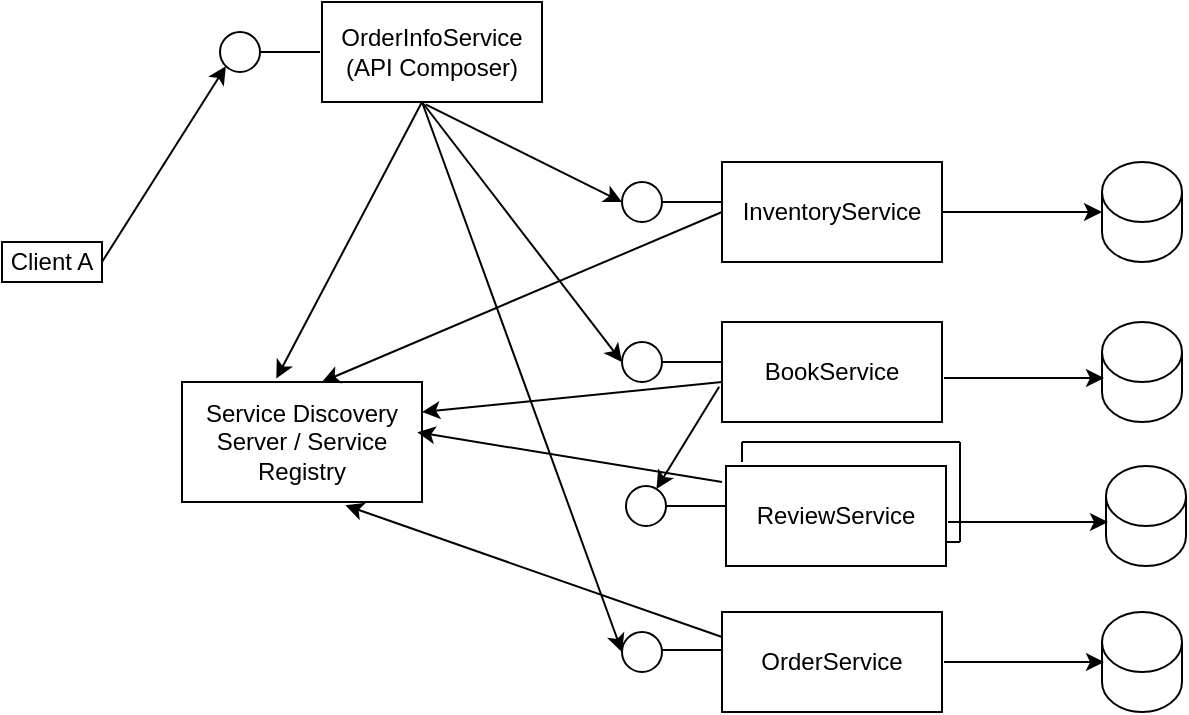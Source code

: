<mxfile version="26.0.11">
  <diagram id="yvi8D_Mabd3kGTDyu403" name="Page-1">
    <mxGraphModel dx="989" dy="509" grid="1" gridSize="10" guides="1" tooltips="1" connect="1" arrows="1" fold="1" page="1" pageScale="1" pageWidth="850" pageHeight="1100" math="0" shadow="0">
      <root>
        <mxCell id="0" />
        <mxCell id="1" parent="0" />
        <mxCell id="Vncvu1EEu2WYUHLNXOCo-1" value="OrderInfoService&lt;div&gt;(API Composer)&lt;/div&gt;" style="html=1;whiteSpace=wrap;" parent="1" vertex="1">
          <mxGeometry x="200" y="40" width="110" height="50" as="geometry" />
        </mxCell>
        <mxCell id="Vncvu1EEu2WYUHLNXOCo-2" value="InventoryService" style="html=1;whiteSpace=wrap;" parent="1" vertex="1">
          <mxGeometry x="400" y="120" width="110" height="50" as="geometry" />
        </mxCell>
        <mxCell id="Vncvu1EEu2WYUHLNXOCo-4" value="" style="ellipse;whiteSpace=wrap;html=1;aspect=fixed;" parent="1" vertex="1">
          <mxGeometry x="350" y="130" width="20" height="20" as="geometry" />
        </mxCell>
        <mxCell id="Vncvu1EEu2WYUHLNXOCo-5" value="" style="endArrow=none;html=1;rounded=0;" parent="1" edge="1">
          <mxGeometry width="50" height="50" relative="1" as="geometry">
            <mxPoint x="370" y="140" as="sourcePoint" />
            <mxPoint x="400" y="140" as="targetPoint" />
          </mxGeometry>
        </mxCell>
        <mxCell id="Vncvu1EEu2WYUHLNXOCo-7" value="BookService" style="html=1;whiteSpace=wrap;" parent="1" vertex="1">
          <mxGeometry x="400" y="200" width="110" height="50" as="geometry" />
        </mxCell>
        <mxCell id="Vncvu1EEu2WYUHLNXOCo-8" value="" style="ellipse;whiteSpace=wrap;html=1;aspect=fixed;" parent="1" vertex="1">
          <mxGeometry x="350" y="210" width="20" height="20" as="geometry" />
        </mxCell>
        <mxCell id="Vncvu1EEu2WYUHLNXOCo-9" value="" style="endArrow=none;html=1;rounded=0;" parent="1" edge="1">
          <mxGeometry width="50" height="50" relative="1" as="geometry">
            <mxPoint x="370" y="220" as="sourcePoint" />
            <mxPoint x="400" y="220" as="targetPoint" />
          </mxGeometry>
        </mxCell>
        <mxCell id="Vncvu1EEu2WYUHLNXOCo-10" value="OrderService" style="html=1;whiteSpace=wrap;" parent="1" vertex="1">
          <mxGeometry x="400" y="345" width="110" height="50" as="geometry" />
        </mxCell>
        <mxCell id="Vncvu1EEu2WYUHLNXOCo-11" value="" style="ellipse;whiteSpace=wrap;html=1;aspect=fixed;" parent="1" vertex="1">
          <mxGeometry x="350" y="355" width="20" height="20" as="geometry" />
        </mxCell>
        <mxCell id="Vncvu1EEu2WYUHLNXOCo-12" value="" style="endArrow=none;html=1;rounded=0;" parent="1" edge="1">
          <mxGeometry width="50" height="50" relative="1" as="geometry">
            <mxPoint x="370" y="364" as="sourcePoint" />
            <mxPoint x="400" y="364" as="targetPoint" />
          </mxGeometry>
        </mxCell>
        <mxCell id="Vncvu1EEu2WYUHLNXOCo-13" value="" style="shape=cylinder3;whiteSpace=wrap;html=1;boundedLbl=1;backgroundOutline=1;size=15;" parent="1" vertex="1">
          <mxGeometry x="590" y="120" width="40" height="50" as="geometry" />
        </mxCell>
        <mxCell id="Vncvu1EEu2WYUHLNXOCo-16" value="" style="shape=cylinder3;whiteSpace=wrap;html=1;boundedLbl=1;backgroundOutline=1;size=15;" parent="1" vertex="1">
          <mxGeometry x="590" y="200" width="40" height="50" as="geometry" />
        </mxCell>
        <mxCell id="Vncvu1EEu2WYUHLNXOCo-17" value="" style="shape=cylinder3;whiteSpace=wrap;html=1;boundedLbl=1;backgroundOutline=1;size=15;" parent="1" vertex="1">
          <mxGeometry x="590" y="345" width="40" height="50" as="geometry" />
        </mxCell>
        <mxCell id="Vncvu1EEu2WYUHLNXOCo-20" value="" style="endArrow=none;html=1;rounded=0;" parent="1" edge="1">
          <mxGeometry width="50" height="50" relative="1" as="geometry">
            <mxPoint x="169" y="65" as="sourcePoint" />
            <mxPoint x="199" y="65" as="targetPoint" />
          </mxGeometry>
        </mxCell>
        <mxCell id="Vncvu1EEu2WYUHLNXOCo-21" value="" style="ellipse;whiteSpace=wrap;html=1;aspect=fixed;" parent="1" vertex="1">
          <mxGeometry x="149" y="55" width="20" height="20" as="geometry" />
        </mxCell>
        <mxCell id="Vncvu1EEu2WYUHLNXOCo-22" value="" style="endArrow=classic;html=1;rounded=0;entryX=0;entryY=0.5;entryDx=0;entryDy=0;exitX=0.471;exitY=1.023;exitDx=0;exitDy=0;exitPerimeter=0;" parent="1" source="Vncvu1EEu2WYUHLNXOCo-1" target="Vncvu1EEu2WYUHLNXOCo-4" edge="1">
          <mxGeometry width="50" height="50" relative="1" as="geometry">
            <mxPoint x="320" y="240" as="sourcePoint" />
            <mxPoint x="370" y="190" as="targetPoint" />
          </mxGeometry>
        </mxCell>
        <mxCell id="Vncvu1EEu2WYUHLNXOCo-23" value="" style="endArrow=classic;html=1;rounded=0;entryX=0;entryY=0.5;entryDx=0;entryDy=0;" parent="1" target="Vncvu1EEu2WYUHLNXOCo-8" edge="1">
          <mxGeometry width="50" height="50" relative="1" as="geometry">
            <mxPoint x="250" y="90" as="sourcePoint" />
            <mxPoint x="360" y="203" as="targetPoint" />
          </mxGeometry>
        </mxCell>
        <mxCell id="Vncvu1EEu2WYUHLNXOCo-24" value="" style="endArrow=classic;html=1;rounded=0;entryX=0;entryY=0.5;entryDx=0;entryDy=0;" parent="1" target="Vncvu1EEu2WYUHLNXOCo-11" edge="1">
          <mxGeometry width="50" height="50" relative="1" as="geometry">
            <mxPoint x="250" y="90" as="sourcePoint" />
            <mxPoint x="326" y="230" as="targetPoint" />
          </mxGeometry>
        </mxCell>
        <mxCell id="Vncvu1EEu2WYUHLNXOCo-28" value="Client A" style="rounded=0;whiteSpace=wrap;html=1;" parent="1" vertex="1">
          <mxGeometry x="40" y="160" width="50" height="20" as="geometry" />
        </mxCell>
        <mxCell id="Vncvu1EEu2WYUHLNXOCo-31" value="" style="endArrow=classic;html=1;rounded=0;entryX=0;entryY=1;entryDx=0;entryDy=0;exitX=1;exitY=0.5;exitDx=0;exitDy=0;" parent="1" source="Vncvu1EEu2WYUHLNXOCo-28" target="Vncvu1EEu2WYUHLNXOCo-21" edge="1">
          <mxGeometry width="50" height="50" relative="1" as="geometry">
            <mxPoint x="100" y="130" as="sourcePoint" />
            <mxPoint x="232" y="190" as="targetPoint" />
          </mxGeometry>
        </mxCell>
        <mxCell id="Vncvu1EEu2WYUHLNXOCo-37" value="" style="endArrow=classic;html=1;rounded=0;entryX=0;entryY=0.5;entryDx=0;entryDy=0;entryPerimeter=0;exitX=1;exitY=0.5;exitDx=0;exitDy=0;" parent="1" source="Vncvu1EEu2WYUHLNXOCo-2" target="Vncvu1EEu2WYUHLNXOCo-13" edge="1">
          <mxGeometry width="50" height="50" relative="1" as="geometry">
            <mxPoint x="320" y="240" as="sourcePoint" />
            <mxPoint x="370" y="190" as="targetPoint" />
          </mxGeometry>
        </mxCell>
        <mxCell id="Vncvu1EEu2WYUHLNXOCo-38" value="" style="endArrow=classic;html=1;rounded=0;entryX=0;entryY=0.5;entryDx=0;entryDy=0;entryPerimeter=0;exitX=1;exitY=0.5;exitDx=0;exitDy=0;" parent="1" edge="1">
          <mxGeometry width="50" height="50" relative="1" as="geometry">
            <mxPoint x="511" y="228" as="sourcePoint" />
            <mxPoint x="591" y="228" as="targetPoint" />
          </mxGeometry>
        </mxCell>
        <mxCell id="Vncvu1EEu2WYUHLNXOCo-39" value="" style="endArrow=classic;html=1;rounded=0;entryX=0;entryY=0.5;entryDx=0;entryDy=0;entryPerimeter=0;exitX=1;exitY=0.5;exitDx=0;exitDy=0;" parent="1" edge="1">
          <mxGeometry width="50" height="50" relative="1" as="geometry">
            <mxPoint x="511" y="370" as="sourcePoint" />
            <mxPoint x="591" y="370" as="targetPoint" />
          </mxGeometry>
        </mxCell>
        <mxCell id="DdxhRb-vfWMBbabbjlfw-1" value="ReviewService" style="html=1;whiteSpace=wrap;" vertex="1" parent="1">
          <mxGeometry x="402" y="272" width="110" height="50" as="geometry" />
        </mxCell>
        <mxCell id="DdxhRb-vfWMBbabbjlfw-2" value="" style="ellipse;whiteSpace=wrap;html=1;aspect=fixed;" vertex="1" parent="1">
          <mxGeometry x="352" y="282" width="20" height="20" as="geometry" />
        </mxCell>
        <mxCell id="DdxhRb-vfWMBbabbjlfw-3" value="" style="endArrow=none;html=1;rounded=0;" edge="1" parent="1">
          <mxGeometry width="50" height="50" relative="1" as="geometry">
            <mxPoint x="372" y="292" as="sourcePoint" />
            <mxPoint x="402" y="292" as="targetPoint" />
          </mxGeometry>
        </mxCell>
        <mxCell id="DdxhRb-vfWMBbabbjlfw-4" value="" style="shape=cylinder3;whiteSpace=wrap;html=1;boundedLbl=1;backgroundOutline=1;size=15;" vertex="1" parent="1">
          <mxGeometry x="592" y="272" width="40" height="50" as="geometry" />
        </mxCell>
        <mxCell id="DdxhRb-vfWMBbabbjlfw-5" value="" style="endArrow=classic;html=1;rounded=0;entryX=0;entryY=0.5;entryDx=0;entryDy=0;entryPerimeter=0;exitX=1;exitY=0.5;exitDx=0;exitDy=0;" edge="1" parent="1">
          <mxGeometry width="50" height="50" relative="1" as="geometry">
            <mxPoint x="513" y="300" as="sourcePoint" />
            <mxPoint x="593" y="300" as="targetPoint" />
          </mxGeometry>
        </mxCell>
        <mxCell id="DdxhRb-vfWMBbabbjlfw-7" value="" style="endArrow=none;html=1;rounded=0;" edge="1" parent="1">
          <mxGeometry width="50" height="50" relative="1" as="geometry">
            <mxPoint x="410" y="270" as="sourcePoint" />
            <mxPoint x="410" y="260" as="targetPoint" />
          </mxGeometry>
        </mxCell>
        <mxCell id="DdxhRb-vfWMBbabbjlfw-8" value="" style="endArrow=none;html=1;rounded=0;" edge="1" parent="1">
          <mxGeometry width="50" height="50" relative="1" as="geometry">
            <mxPoint x="410" y="260" as="sourcePoint" />
            <mxPoint x="519" y="260" as="targetPoint" />
          </mxGeometry>
        </mxCell>
        <mxCell id="DdxhRb-vfWMBbabbjlfw-9" value="" style="endArrow=none;html=1;rounded=0;" edge="1" parent="1">
          <mxGeometry width="50" height="50" relative="1" as="geometry">
            <mxPoint x="519" y="310" as="sourcePoint" />
            <mxPoint x="519" y="260" as="targetPoint" />
          </mxGeometry>
        </mxCell>
        <mxCell id="DdxhRb-vfWMBbabbjlfw-10" value="" style="endArrow=none;html=1;rounded=0;" edge="1" parent="1">
          <mxGeometry width="50" height="50" relative="1" as="geometry">
            <mxPoint x="512" y="310" as="sourcePoint" />
            <mxPoint x="519" y="310" as="targetPoint" />
          </mxGeometry>
        </mxCell>
        <mxCell id="DdxhRb-vfWMBbabbjlfw-11" value="Service Discovery Server / Service Registry" style="rounded=0;whiteSpace=wrap;html=1;" vertex="1" parent="1">
          <mxGeometry x="130" y="230" width="120" height="60" as="geometry" />
        </mxCell>
        <mxCell id="DdxhRb-vfWMBbabbjlfw-12" value="" style="endArrow=classic;html=1;rounded=0;entryX=0.393;entryY=-0.029;entryDx=0;entryDy=0;entryPerimeter=0;" edge="1" parent="1" target="DdxhRb-vfWMBbabbjlfw-11">
          <mxGeometry width="50" height="50" relative="1" as="geometry">
            <mxPoint x="250" y="90" as="sourcePoint" />
            <mxPoint x="400" y="220" as="targetPoint" />
          </mxGeometry>
        </mxCell>
        <mxCell id="DdxhRb-vfWMBbabbjlfw-13" value="" style="endArrow=classic;html=1;rounded=0;exitX=0;exitY=0.5;exitDx=0;exitDy=0;entryX=0.583;entryY=0;entryDx=0;entryDy=0;entryPerimeter=0;" edge="1" parent="1" source="Vncvu1EEu2WYUHLNXOCo-2" target="DdxhRb-vfWMBbabbjlfw-11">
          <mxGeometry width="50" height="50" relative="1" as="geometry">
            <mxPoint x="350" y="270" as="sourcePoint" />
            <mxPoint x="400" y="220" as="targetPoint" />
          </mxGeometry>
        </mxCell>
        <mxCell id="DdxhRb-vfWMBbabbjlfw-14" value="" style="endArrow=classic;html=1;rounded=0;entryX=0.98;entryY=0.419;entryDx=0;entryDy=0;entryPerimeter=0;" edge="1" parent="1" target="DdxhRb-vfWMBbabbjlfw-11">
          <mxGeometry width="50" height="50" relative="1" as="geometry">
            <mxPoint x="400" y="280" as="sourcePoint" />
            <mxPoint x="260" y="260" as="targetPoint" />
          </mxGeometry>
        </mxCell>
        <mxCell id="DdxhRb-vfWMBbabbjlfw-16" value="" style="endArrow=classic;html=1;rounded=0;exitX=0;exitY=0.25;exitDx=0;exitDy=0;entryX=0.681;entryY=1.028;entryDx=0;entryDy=0;entryPerimeter=0;" edge="1" parent="1" source="Vncvu1EEu2WYUHLNXOCo-10" target="DdxhRb-vfWMBbabbjlfw-11">
          <mxGeometry width="50" height="50" relative="1" as="geometry">
            <mxPoint x="350" y="270" as="sourcePoint" />
            <mxPoint x="400" y="220" as="targetPoint" />
          </mxGeometry>
        </mxCell>
        <mxCell id="DdxhRb-vfWMBbabbjlfw-17" value="" style="endArrow=classic;html=1;rounded=0;entryX=1;entryY=0.25;entryDx=0;entryDy=0;exitX=0;exitY=0.6;exitDx=0;exitDy=0;exitPerimeter=0;" edge="1" parent="1" source="Vncvu1EEu2WYUHLNXOCo-7" target="DdxhRb-vfWMBbabbjlfw-11">
          <mxGeometry width="50" height="50" relative="1" as="geometry">
            <mxPoint x="350" y="270" as="sourcePoint" />
            <mxPoint x="400" y="220" as="targetPoint" />
          </mxGeometry>
        </mxCell>
        <mxCell id="DdxhRb-vfWMBbabbjlfw-19" value="" style="endArrow=classic;html=1;rounded=0;exitX=-0.013;exitY=0.648;exitDx=0;exitDy=0;exitPerimeter=0;" edge="1" parent="1" source="Vncvu1EEu2WYUHLNXOCo-7" target="DdxhRb-vfWMBbabbjlfw-2">
          <mxGeometry width="50" height="50" relative="1" as="geometry">
            <mxPoint x="350" y="230" as="sourcePoint" />
            <mxPoint x="400" y="180" as="targetPoint" />
          </mxGeometry>
        </mxCell>
      </root>
    </mxGraphModel>
  </diagram>
</mxfile>
